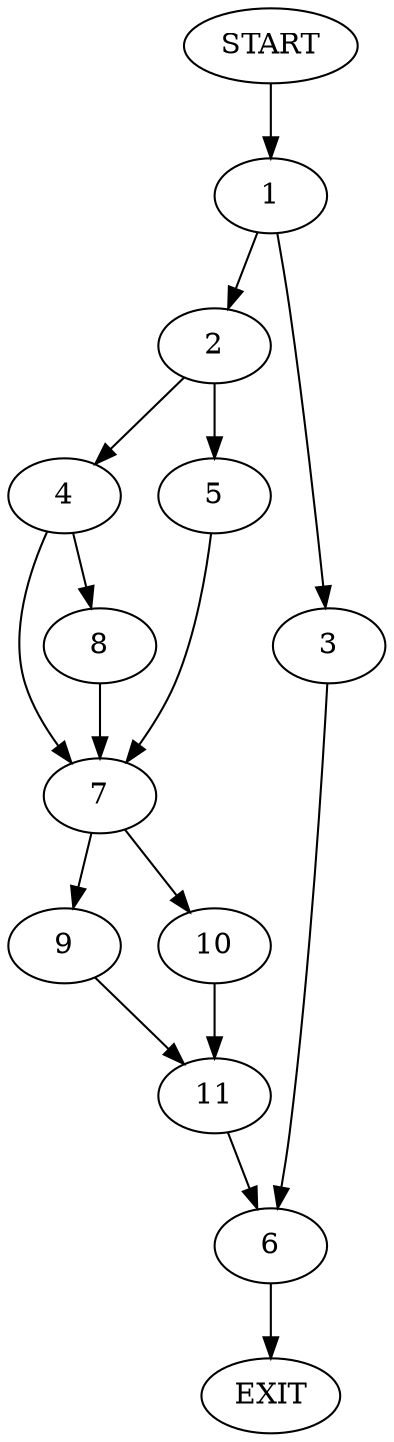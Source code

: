 digraph {
0 [label="START"]
12 [label="EXIT"]
0 -> 1
1 -> 2
1 -> 3
2 -> 4
2 -> 5
3 -> 6
6 -> 12
5 -> 7
4 -> 7
4 -> 8
7 -> 9
7 -> 10
8 -> 7
9 -> 11
10 -> 11
11 -> 6
}
